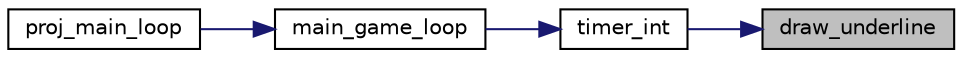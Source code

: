 digraph "draw_underline"
{
 // LATEX_PDF_SIZE
  edge [fontname="Helvetica",fontsize="10",labelfontname="Helvetica",labelfontsize="10"];
  node [fontname="Helvetica",fontsize="10",shape=record];
  rankdir="RL";
  Node1 [label="draw_underline",height=0.2,width=0.4,color="black", fillcolor="grey75", style="filled", fontcolor="black",tooltip="Draws an underline under the character that the user is currently typing."];
  Node1 -> Node2 [dir="back",color="midnightblue",fontsize="10",style="solid",fontname="Helvetica"];
  Node2 [label="timer_int",height=0.2,width=0.4,color="black", fillcolor="white", style="filled",URL="$manager_8c.html#a9df05b246940004343097316105b03b0",tooltip="Timer interrupt handler. This function defines how timer interrupts are handled, depending on the cur..."];
  Node2 -> Node3 [dir="back",color="midnightblue",fontsize="10",style="solid",fontname="Helvetica"];
  Node3 [label="main_game_loop",height=0.2,width=0.4,color="black", fillcolor="white", style="filled",URL="$manager_8c.html#abfa3e0325d0e3c711d629d90574a80fc",tooltip="Function that handles the main game loop. This function handles the interrupts appropriately."];
  Node3 -> Node4 [dir="back",color="midnightblue",fontsize="10",style="solid",fontname="Helvetica"];
  Node4 [label="proj_main_loop",height=0.2,width=0.4,color="black", fillcolor="white", style="filled",URL="$proj_8c.html#ad290208c74ef25eb347d1d96a390cd66",tooltip=" "];
}
